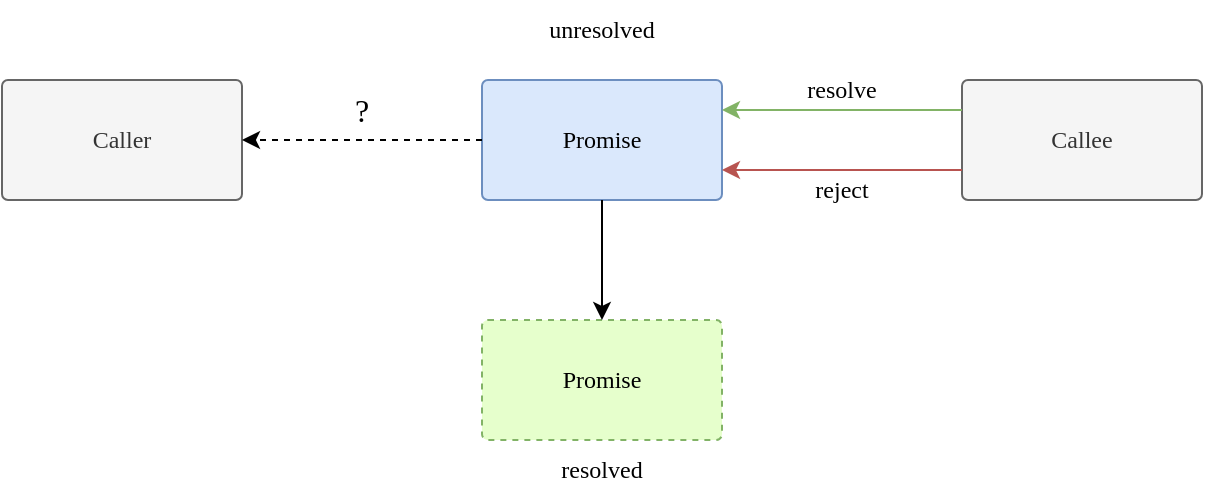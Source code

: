 <mxfile version="21.2.8" type="device">
  <diagram name="Page-1" id="WC7kHt2ogqAR5OKgocwp">
    <mxGraphModel dx="1114" dy="894" grid="1" gridSize="10" guides="1" tooltips="1" connect="1" arrows="1" fold="1" page="1" pageScale="1" pageWidth="850" pageHeight="1100" math="0" shadow="0">
      <root>
        <mxCell id="0" />
        <mxCell id="1" parent="0" />
        <mxCell id="KDGc49Kq7JbprpHp5rzq-1" value="Caller" style="rounded=1;whiteSpace=wrap;html=1;fontFamily=SF Mono;arcSize=5;fillColor=#f5f5f5;fontColor=#333333;strokeColor=#666666;" parent="1" vertex="1">
          <mxGeometry x="80" y="160" width="120" height="60" as="geometry" />
        </mxCell>
        <mxCell id="KDGc49Kq7JbprpHp5rzq-2" value="Callee" style="rounded=1;whiteSpace=wrap;html=1;fontFamily=SF Mono;arcSize=5;fillColor=#f5f5f5;strokeColor=#666666;fontColor=#333333;" parent="1" vertex="1">
          <mxGeometry x="560" y="160" width="120" height="60" as="geometry" />
        </mxCell>
        <mxCell id="KDGc49Kq7JbprpHp5rzq-3" value="Promise" style="rounded=1;whiteSpace=wrap;html=1;fontFamily=SF Mono;fillColor=#dae8fc;strokeColor=#6c8ebf;arcSize=5;" parent="1" vertex="1">
          <mxGeometry x="320" y="160" width="120" height="60" as="geometry" />
        </mxCell>
        <mxCell id="KDGc49Kq7JbprpHp5rzq-4" value="" style="endArrow=classic;html=1;rounded=0;exitX=0;exitY=0.25;exitDx=0;exitDy=0;entryX=1;entryY=0.25;entryDx=0;entryDy=0;fillColor=#d5e8d4;strokeColor=#82b366;" parent="1" source="KDGc49Kq7JbprpHp5rzq-2" target="KDGc49Kq7JbprpHp5rzq-3" edge="1">
          <mxGeometry width="50" height="50" relative="1" as="geometry">
            <mxPoint x="560" y="530" as="sourcePoint" />
            <mxPoint x="610" y="480" as="targetPoint" />
          </mxGeometry>
        </mxCell>
        <mxCell id="KDGc49Kq7JbprpHp5rzq-5" value="" style="endArrow=classic;html=1;rounded=0;exitX=0;exitY=0.75;exitDx=0;exitDy=0;entryX=1;entryY=0.75;entryDx=0;entryDy=0;fillColor=#f8cecc;strokeColor=#b85450;" parent="1" source="KDGc49Kq7JbprpHp5rzq-2" target="KDGc49Kq7JbprpHp5rzq-3" edge="1">
          <mxGeometry width="50" height="50" relative="1" as="geometry">
            <mxPoint x="400" y="480" as="sourcePoint" />
            <mxPoint x="450" y="430" as="targetPoint" />
          </mxGeometry>
        </mxCell>
        <mxCell id="KDGc49Kq7JbprpHp5rzq-7" value="resolve" style="text;html=1;strokeColor=none;fillColor=none;align=center;verticalAlign=middle;whiteSpace=wrap;rounded=0;fontFamily=SF Mono;" parent="1" vertex="1">
          <mxGeometry x="470" y="150" width="60" height="30" as="geometry" />
        </mxCell>
        <mxCell id="KDGc49Kq7JbprpHp5rzq-8" value="reject" style="text;html=1;strokeColor=none;fillColor=none;align=center;verticalAlign=middle;whiteSpace=wrap;rounded=0;fontFamily=SF Mono;" parent="1" vertex="1">
          <mxGeometry x="470" y="200" width="60" height="30" as="geometry" />
        </mxCell>
        <mxCell id="KDGc49Kq7JbprpHp5rzq-9" value="Promise" style="rounded=1;whiteSpace=wrap;html=1;fontFamily=SF Mono;fillColor=#E6FFCC;strokeColor=#82b366;arcSize=5;dashed=1;" parent="1" vertex="1">
          <mxGeometry x="320" y="280" width="120" height="60" as="geometry" />
        </mxCell>
        <mxCell id="KDGc49Kq7JbprpHp5rzq-10" value="unresolved" style="text;html=1;strokeColor=none;fillColor=none;align=center;verticalAlign=middle;whiteSpace=wrap;rounded=0;fontFamily=SF Mono;" parent="1" vertex="1">
          <mxGeometry x="340" y="120" width="80" height="30" as="geometry" />
        </mxCell>
        <mxCell id="KDGc49Kq7JbprpHp5rzq-11" value="resolved" style="text;html=1;strokeColor=none;fillColor=none;align=center;verticalAlign=middle;whiteSpace=wrap;rounded=0;fontFamily=SF Mono;" parent="1" vertex="1">
          <mxGeometry x="340" y="340" width="80" height="30" as="geometry" />
        </mxCell>
        <mxCell id="KDGc49Kq7JbprpHp5rzq-12" value="" style="endArrow=classic;html=1;rounded=0;exitX=0.5;exitY=1;exitDx=0;exitDy=0;entryX=0.5;entryY=0;entryDx=0;entryDy=0;" parent="1" source="KDGc49Kq7JbprpHp5rzq-3" target="KDGc49Kq7JbprpHp5rzq-9" edge="1">
          <mxGeometry width="50" height="50" relative="1" as="geometry">
            <mxPoint x="390" y="330" as="sourcePoint" />
            <mxPoint x="440" y="280" as="targetPoint" />
          </mxGeometry>
        </mxCell>
        <mxCell id="VEqlzIc2wXHA7lHMh1GU-1" value="" style="endArrow=classic;html=1;rounded=0;exitX=0;exitY=0.5;exitDx=0;exitDy=0;dashed=1;" edge="1" parent="1" source="KDGc49Kq7JbprpHp5rzq-3" target="KDGc49Kq7JbprpHp5rzq-1">
          <mxGeometry width="50" height="50" relative="1" as="geometry">
            <mxPoint x="400" y="480" as="sourcePoint" />
            <mxPoint x="450" y="430" as="targetPoint" />
          </mxGeometry>
        </mxCell>
        <mxCell id="VEqlzIc2wXHA7lHMh1GU-3" value="&lt;font style=&quot;font-size: 16px;&quot;&gt;?&lt;/font&gt;" style="text;html=1;strokeColor=none;fillColor=none;align=center;verticalAlign=middle;whiteSpace=wrap;rounded=0;fontFamily=SF Mono;" vertex="1" parent="1">
          <mxGeometry x="230" y="160" width="60" height="30" as="geometry" />
        </mxCell>
      </root>
    </mxGraphModel>
  </diagram>
</mxfile>
